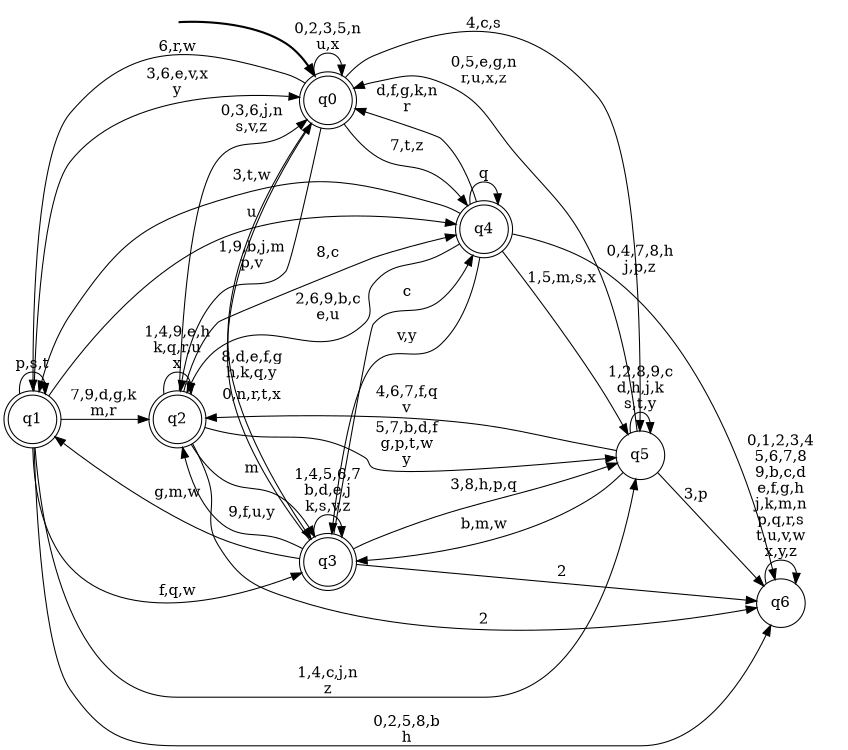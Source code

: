 digraph BlueStar {
__start0 [style = invis, shape = none, label = "", width = 0, height = 0];

rankdir=LR;
size="8,5";

s0 [style="rounded,filled", color="black", fillcolor="white" shape="doublecircle", label="q0"];
s1 [style="rounded,filled", color="black", fillcolor="white" shape="doublecircle", label="q1"];
s2 [style="rounded,filled", color="black", fillcolor="white" shape="doublecircle", label="q2"];
s3 [style="rounded,filled", color="black", fillcolor="white" shape="doublecircle", label="q3"];
s4 [style="rounded,filled", color="black", fillcolor="white" shape="doublecircle", label="q4"];
s5 [style="filled", color="black", fillcolor="white" shape="circle", label="q5"];
s6 [style="filled", color="black", fillcolor="white" shape="circle", label="q6"];
subgraph cluster_main { 
	graph [pad=".75", ranksep="0.15", nodesep="0.15"];
	 style=invis; 
	__start0 -> s0 [penwidth=2];
}
s0 -> s0 [label="0,2,3,5,n\nu,x"];
s0 -> s1 [label="6,r,w"];
s0 -> s2 [label="1,9,b,j,m\np,v"];
s0 -> s3 [label="8,d,e,f,g\nh,k,q,y"];
s0 -> s4 [label="7,t,z"];
s0 -> s5 [label="4,c,s"];
s1 -> s0 [label="3,6,e,v,x\ny"];
s1 -> s1 [label="p,s,t"];
s1 -> s2 [label="7,9,d,g,k\nm,r"];
s1 -> s3 [label="f,q,w"];
s1 -> s4 [label="u"];
s1 -> s5 [label="1,4,c,j,n\nz"];
s1 -> s6 [label="0,2,5,8,b\nh"];
s2 -> s0 [label="0,3,6,j,n\ns,v,z"];
s2 -> s2 [label="1,4,9,e,h\nk,q,r,u\nx"];
s2 -> s3 [label="m"];
s2 -> s4 [label="8,c"];
s2 -> s5 [label="5,7,b,d,f\ng,p,t,w\ny"];
s2 -> s6 [label="2"];
s3 -> s0 [label="0,n,r,t,x"];
s3 -> s1 [label="g,m,w"];
s3 -> s2 [label="9,f,u,y"];
s3 -> s3 [label="1,4,5,6,7\nb,d,e,j\nk,s,v,z"];
s3 -> s4 [label="c"];
s3 -> s5 [label="3,8,h,p,q"];
s3 -> s6 [label="2"];
s4 -> s0 [label="d,f,g,k,n\nr"];
s4 -> s1 [label="3,t,w"];
s4 -> s2 [label="2,6,9,b,c\ne,u"];
s4 -> s3 [label="v,y"];
s4 -> s4 [label="q"];
s4 -> s5 [label="1,5,m,s,x"];
s4 -> s6 [label="0,4,7,8,h\nj,p,z"];
s5 -> s0 [label="0,5,e,g,n\nr,u,x,z"];
s5 -> s2 [label="4,6,7,f,q\nv"];
s5 -> s3 [label="b,m,w"];
s5 -> s5 [label="1,2,8,9,c\nd,h,j,k\ns,t,y"];
s5 -> s6 [label="3,p"];
s6 -> s6 [label="0,1,2,3,4\n5,6,7,8\n9,b,c,d\ne,f,g,h\nj,k,m,n\np,q,r,s\nt,u,v,w\nx,y,z"];

}